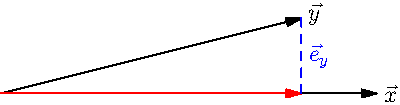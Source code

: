 import geometry;

size(200,200);

vector x = (1.25,0); 
show(Label("$\vec{x}$", 1),x);


vector y = (1.0,0.25);
show(Label("$\vec{y}$", 1),y);


point compY = projection(line((0,0),x))*y;

draw((0,0)--compY,red,Arrow);

draw("$\vec{e}_y$", compY--point(y), blue+dashed);